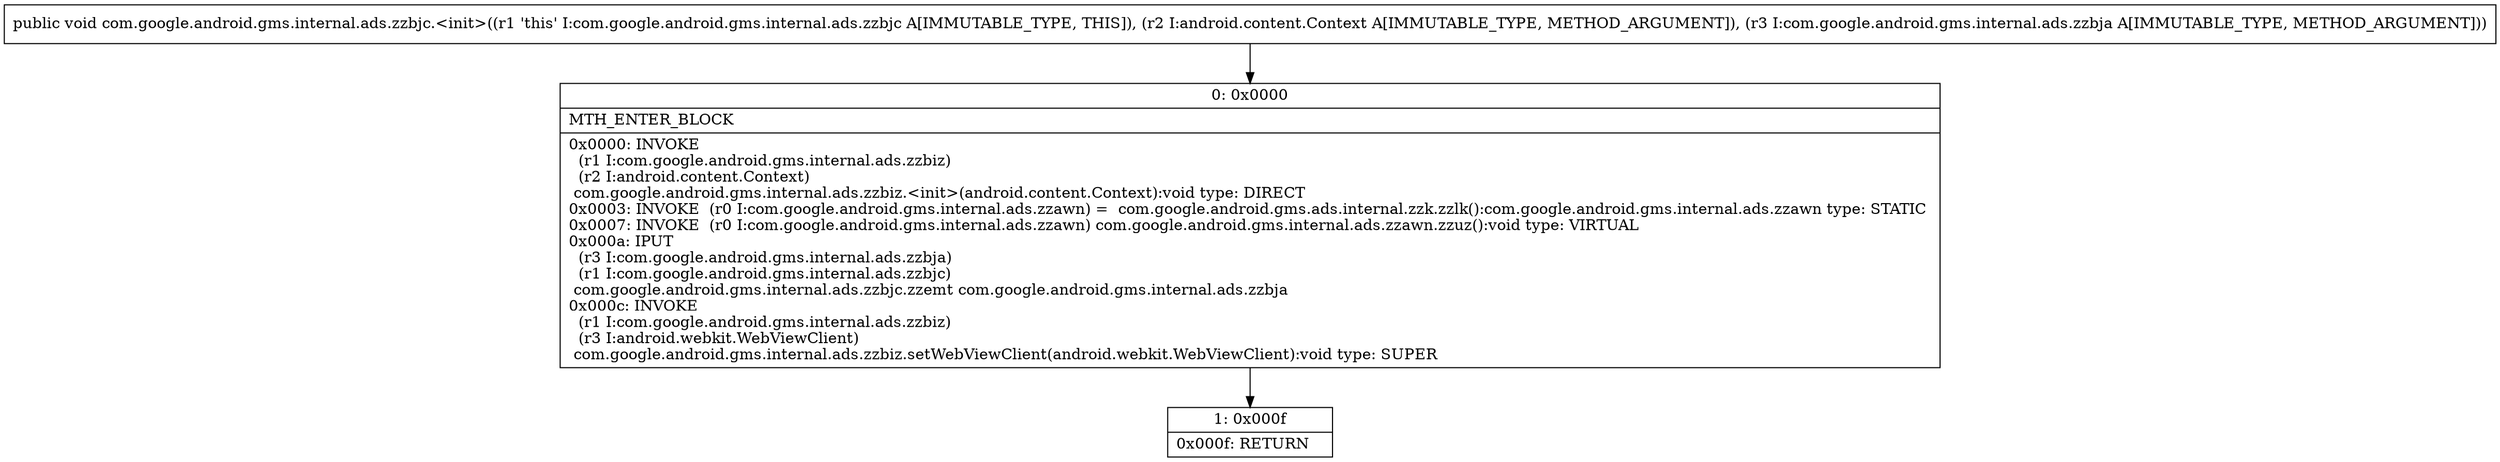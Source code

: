digraph "CFG forcom.google.android.gms.internal.ads.zzbjc.\<init\>(Landroid\/content\/Context;Lcom\/google\/android\/gms\/internal\/ads\/zzbja;)V" {
Node_0 [shape=record,label="{0\:\ 0x0000|MTH_ENTER_BLOCK\l|0x0000: INVOKE  \l  (r1 I:com.google.android.gms.internal.ads.zzbiz)\l  (r2 I:android.content.Context)\l com.google.android.gms.internal.ads.zzbiz.\<init\>(android.content.Context):void type: DIRECT \l0x0003: INVOKE  (r0 I:com.google.android.gms.internal.ads.zzawn) =  com.google.android.gms.ads.internal.zzk.zzlk():com.google.android.gms.internal.ads.zzawn type: STATIC \l0x0007: INVOKE  (r0 I:com.google.android.gms.internal.ads.zzawn) com.google.android.gms.internal.ads.zzawn.zzuz():void type: VIRTUAL \l0x000a: IPUT  \l  (r3 I:com.google.android.gms.internal.ads.zzbja)\l  (r1 I:com.google.android.gms.internal.ads.zzbjc)\l com.google.android.gms.internal.ads.zzbjc.zzemt com.google.android.gms.internal.ads.zzbja \l0x000c: INVOKE  \l  (r1 I:com.google.android.gms.internal.ads.zzbiz)\l  (r3 I:android.webkit.WebViewClient)\l com.google.android.gms.internal.ads.zzbiz.setWebViewClient(android.webkit.WebViewClient):void type: SUPER \l}"];
Node_1 [shape=record,label="{1\:\ 0x000f|0x000f: RETURN   \l}"];
MethodNode[shape=record,label="{public void com.google.android.gms.internal.ads.zzbjc.\<init\>((r1 'this' I:com.google.android.gms.internal.ads.zzbjc A[IMMUTABLE_TYPE, THIS]), (r2 I:android.content.Context A[IMMUTABLE_TYPE, METHOD_ARGUMENT]), (r3 I:com.google.android.gms.internal.ads.zzbja A[IMMUTABLE_TYPE, METHOD_ARGUMENT])) }"];
MethodNode -> Node_0;
Node_0 -> Node_1;
}

